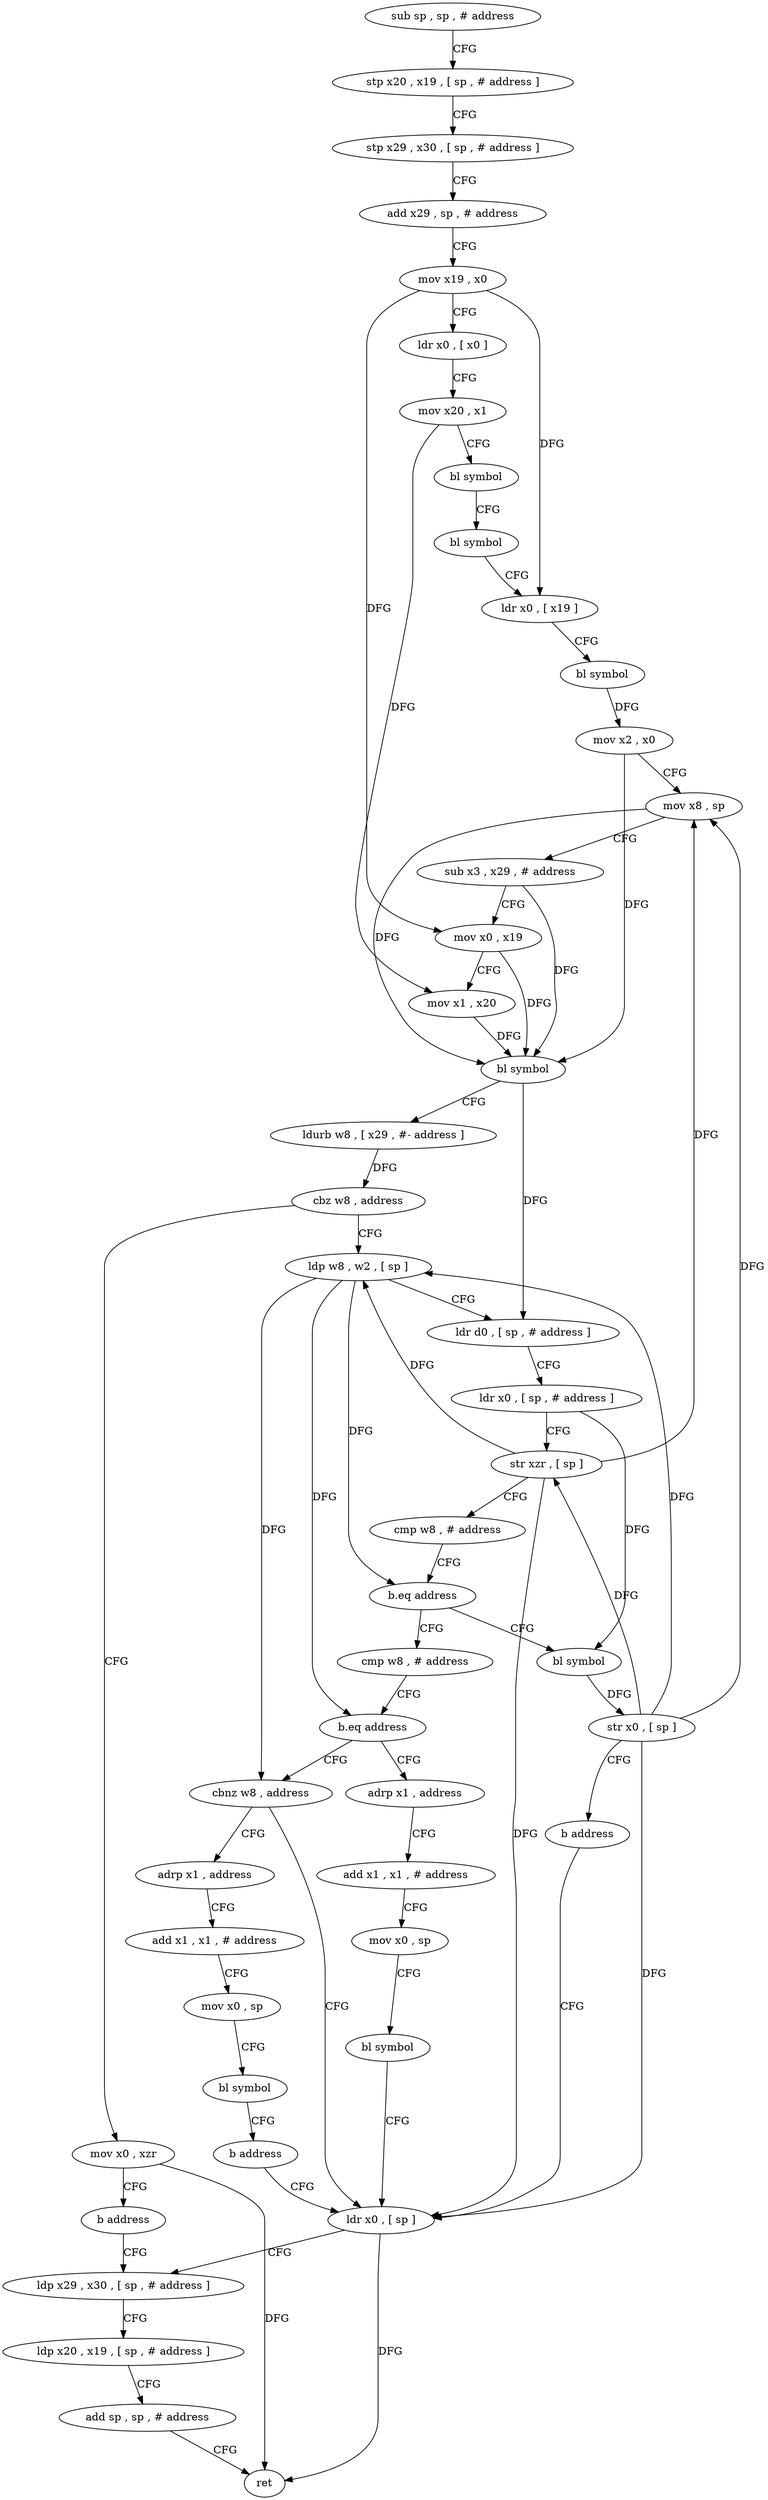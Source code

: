 digraph "func" {
"125704" [label = "sub sp , sp , # address" ]
"125708" [label = "stp x20 , x19 , [ sp , # address ]" ]
"125712" [label = "stp x29 , x30 , [ sp , # address ]" ]
"125716" [label = "add x29 , sp , # address" ]
"125720" [label = "mov x19 , x0" ]
"125724" [label = "ldr x0 , [ x0 ]" ]
"125728" [label = "mov x20 , x1" ]
"125732" [label = "bl symbol" ]
"125736" [label = "bl symbol" ]
"125740" [label = "ldr x0 , [ x19 ]" ]
"125744" [label = "bl symbol" ]
"125748" [label = "mov x2 , x0" ]
"125752" [label = "mov x8 , sp" ]
"125756" [label = "sub x3 , x29 , # address" ]
"125760" [label = "mov x0 , x19" ]
"125764" [label = "mov x1 , x20" ]
"125768" [label = "bl symbol" ]
"125772" [label = "ldurb w8 , [ x29 , #- address ]" ]
"125776" [label = "cbz w8 , address" ]
"125836" [label = "mov x0 , xzr" ]
"125780" [label = "ldp w8 , w2 , [ sp ]" ]
"125840" [label = "b address" ]
"125876" [label = "ldp x29 , x30 , [ sp , # address ]" ]
"125784" [label = "ldr d0 , [ sp , # address ]" ]
"125788" [label = "ldr x0 , [ sp , # address ]" ]
"125792" [label = "str xzr , [ sp ]" ]
"125796" [label = "cmp w8 , # address" ]
"125800" [label = "b.eq address" ]
"125844" [label = "bl symbol" ]
"125804" [label = "cmp w8 , # address" ]
"125880" [label = "ldp x20 , x19 , [ sp , # address ]" ]
"125884" [label = "add sp , sp , # address" ]
"125888" [label = "ret" ]
"125848" [label = "str x0 , [ sp ]" ]
"125852" [label = "b address" ]
"125872" [label = "ldr x0 , [ sp ]" ]
"125808" [label = "b.eq address" ]
"125856" [label = "adrp x1 , address" ]
"125812" [label = "cbnz w8 , address" ]
"125860" [label = "add x1 , x1 , # address" ]
"125864" [label = "mov x0 , sp" ]
"125868" [label = "bl symbol" ]
"125816" [label = "adrp x1 , address" ]
"125820" [label = "add x1 , x1 , # address" ]
"125824" [label = "mov x0 , sp" ]
"125828" [label = "bl symbol" ]
"125832" [label = "b address" ]
"125704" -> "125708" [ label = "CFG" ]
"125708" -> "125712" [ label = "CFG" ]
"125712" -> "125716" [ label = "CFG" ]
"125716" -> "125720" [ label = "CFG" ]
"125720" -> "125724" [ label = "CFG" ]
"125720" -> "125740" [ label = "DFG" ]
"125720" -> "125760" [ label = "DFG" ]
"125724" -> "125728" [ label = "CFG" ]
"125728" -> "125732" [ label = "CFG" ]
"125728" -> "125764" [ label = "DFG" ]
"125732" -> "125736" [ label = "CFG" ]
"125736" -> "125740" [ label = "CFG" ]
"125740" -> "125744" [ label = "CFG" ]
"125744" -> "125748" [ label = "DFG" ]
"125748" -> "125752" [ label = "CFG" ]
"125748" -> "125768" [ label = "DFG" ]
"125752" -> "125756" [ label = "CFG" ]
"125752" -> "125768" [ label = "DFG" ]
"125756" -> "125760" [ label = "CFG" ]
"125756" -> "125768" [ label = "DFG" ]
"125760" -> "125764" [ label = "CFG" ]
"125760" -> "125768" [ label = "DFG" ]
"125764" -> "125768" [ label = "DFG" ]
"125768" -> "125772" [ label = "CFG" ]
"125768" -> "125784" [ label = "DFG" ]
"125772" -> "125776" [ label = "DFG" ]
"125776" -> "125836" [ label = "CFG" ]
"125776" -> "125780" [ label = "CFG" ]
"125836" -> "125840" [ label = "CFG" ]
"125836" -> "125888" [ label = "DFG" ]
"125780" -> "125784" [ label = "CFG" ]
"125780" -> "125800" [ label = "DFG" ]
"125780" -> "125808" [ label = "DFG" ]
"125780" -> "125812" [ label = "DFG" ]
"125840" -> "125876" [ label = "CFG" ]
"125876" -> "125880" [ label = "CFG" ]
"125784" -> "125788" [ label = "CFG" ]
"125788" -> "125792" [ label = "CFG" ]
"125788" -> "125844" [ label = "DFG" ]
"125792" -> "125796" [ label = "CFG" ]
"125792" -> "125752" [ label = "DFG" ]
"125792" -> "125780" [ label = "DFG" ]
"125792" -> "125872" [ label = "DFG" ]
"125796" -> "125800" [ label = "CFG" ]
"125800" -> "125844" [ label = "CFG" ]
"125800" -> "125804" [ label = "CFG" ]
"125844" -> "125848" [ label = "DFG" ]
"125804" -> "125808" [ label = "CFG" ]
"125880" -> "125884" [ label = "CFG" ]
"125884" -> "125888" [ label = "CFG" ]
"125848" -> "125852" [ label = "CFG" ]
"125848" -> "125752" [ label = "DFG" ]
"125848" -> "125780" [ label = "DFG" ]
"125848" -> "125792" [ label = "DFG" ]
"125848" -> "125872" [ label = "DFG" ]
"125852" -> "125872" [ label = "CFG" ]
"125872" -> "125876" [ label = "CFG" ]
"125872" -> "125888" [ label = "DFG" ]
"125808" -> "125856" [ label = "CFG" ]
"125808" -> "125812" [ label = "CFG" ]
"125856" -> "125860" [ label = "CFG" ]
"125812" -> "125872" [ label = "CFG" ]
"125812" -> "125816" [ label = "CFG" ]
"125860" -> "125864" [ label = "CFG" ]
"125864" -> "125868" [ label = "CFG" ]
"125868" -> "125872" [ label = "CFG" ]
"125816" -> "125820" [ label = "CFG" ]
"125820" -> "125824" [ label = "CFG" ]
"125824" -> "125828" [ label = "CFG" ]
"125828" -> "125832" [ label = "CFG" ]
"125832" -> "125872" [ label = "CFG" ]
}
